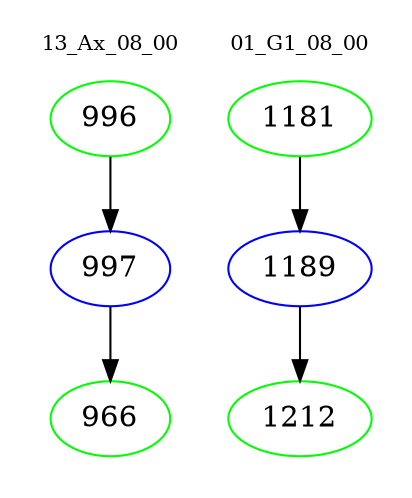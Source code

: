 digraph{
subgraph cluster_0 {
color = white
label = "13_Ax_08_00";
fontsize=10;
T0_996 [label="996", color="green"]
T0_996 -> T0_997 [color="black"]
T0_997 [label="997", color="blue"]
T0_997 -> T0_966 [color="black"]
T0_966 [label="966", color="green"]
}
subgraph cluster_1 {
color = white
label = "01_G1_08_00";
fontsize=10;
T1_1181 [label="1181", color="green"]
T1_1181 -> T1_1189 [color="black"]
T1_1189 [label="1189", color="blue"]
T1_1189 -> T1_1212 [color="black"]
T1_1212 [label="1212", color="green"]
}
}
